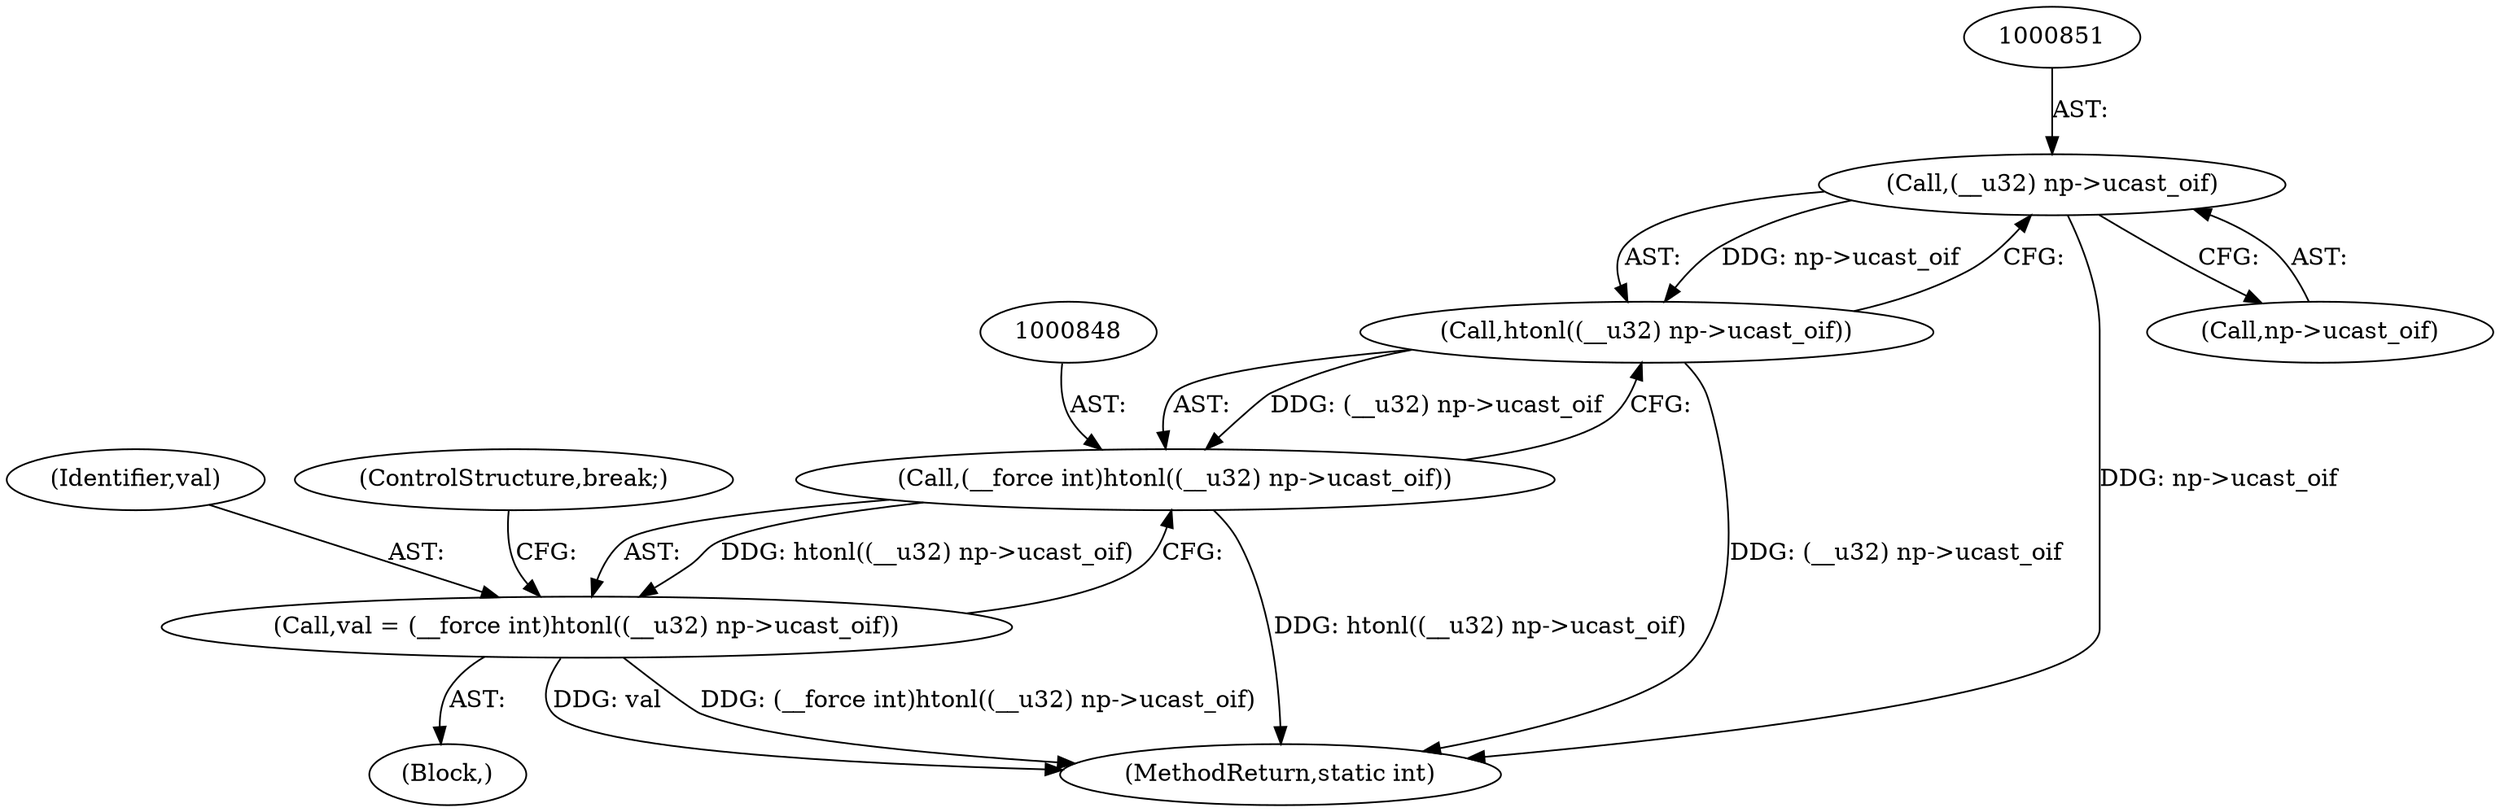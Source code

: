 digraph "0_linux_45f6fad84cc305103b28d73482b344d7f5b76f39_10@pointer" {
"1000850" [label="(Call,(__u32) np->ucast_oif)"];
"1000849" [label="(Call,htonl((__u32) np->ucast_oif))"];
"1000847" [label="(Call,(__force int)htonl((__u32) np->ucast_oif))"];
"1000845" [label="(Call,val = (__force int)htonl((__u32) np->ucast_oif))"];
"1000850" [label="(Call,(__u32) np->ucast_oif)"];
"1000135" [label="(Block,)"];
"1000846" [label="(Identifier,val)"];
"1000855" [label="(ControlStructure,break;)"];
"1000845" [label="(Call,val = (__force int)htonl((__u32) np->ucast_oif))"];
"1001039" [label="(MethodReturn,static int)"];
"1000847" [label="(Call,(__force int)htonl((__u32) np->ucast_oif))"];
"1000849" [label="(Call,htonl((__u32) np->ucast_oif))"];
"1000852" [label="(Call,np->ucast_oif)"];
"1000850" -> "1000849"  [label="AST: "];
"1000850" -> "1000852"  [label="CFG: "];
"1000851" -> "1000850"  [label="AST: "];
"1000852" -> "1000850"  [label="AST: "];
"1000849" -> "1000850"  [label="CFG: "];
"1000850" -> "1001039"  [label="DDG: np->ucast_oif"];
"1000850" -> "1000849"  [label="DDG: np->ucast_oif"];
"1000849" -> "1000847"  [label="AST: "];
"1000847" -> "1000849"  [label="CFG: "];
"1000849" -> "1001039"  [label="DDG: (__u32) np->ucast_oif"];
"1000849" -> "1000847"  [label="DDG: (__u32) np->ucast_oif"];
"1000847" -> "1000845"  [label="AST: "];
"1000848" -> "1000847"  [label="AST: "];
"1000845" -> "1000847"  [label="CFG: "];
"1000847" -> "1001039"  [label="DDG: htonl((__u32) np->ucast_oif)"];
"1000847" -> "1000845"  [label="DDG: htonl((__u32) np->ucast_oif)"];
"1000845" -> "1000135"  [label="AST: "];
"1000846" -> "1000845"  [label="AST: "];
"1000855" -> "1000845"  [label="CFG: "];
"1000845" -> "1001039"  [label="DDG: val"];
"1000845" -> "1001039"  [label="DDG: (__force int)htonl((__u32) np->ucast_oif)"];
}
